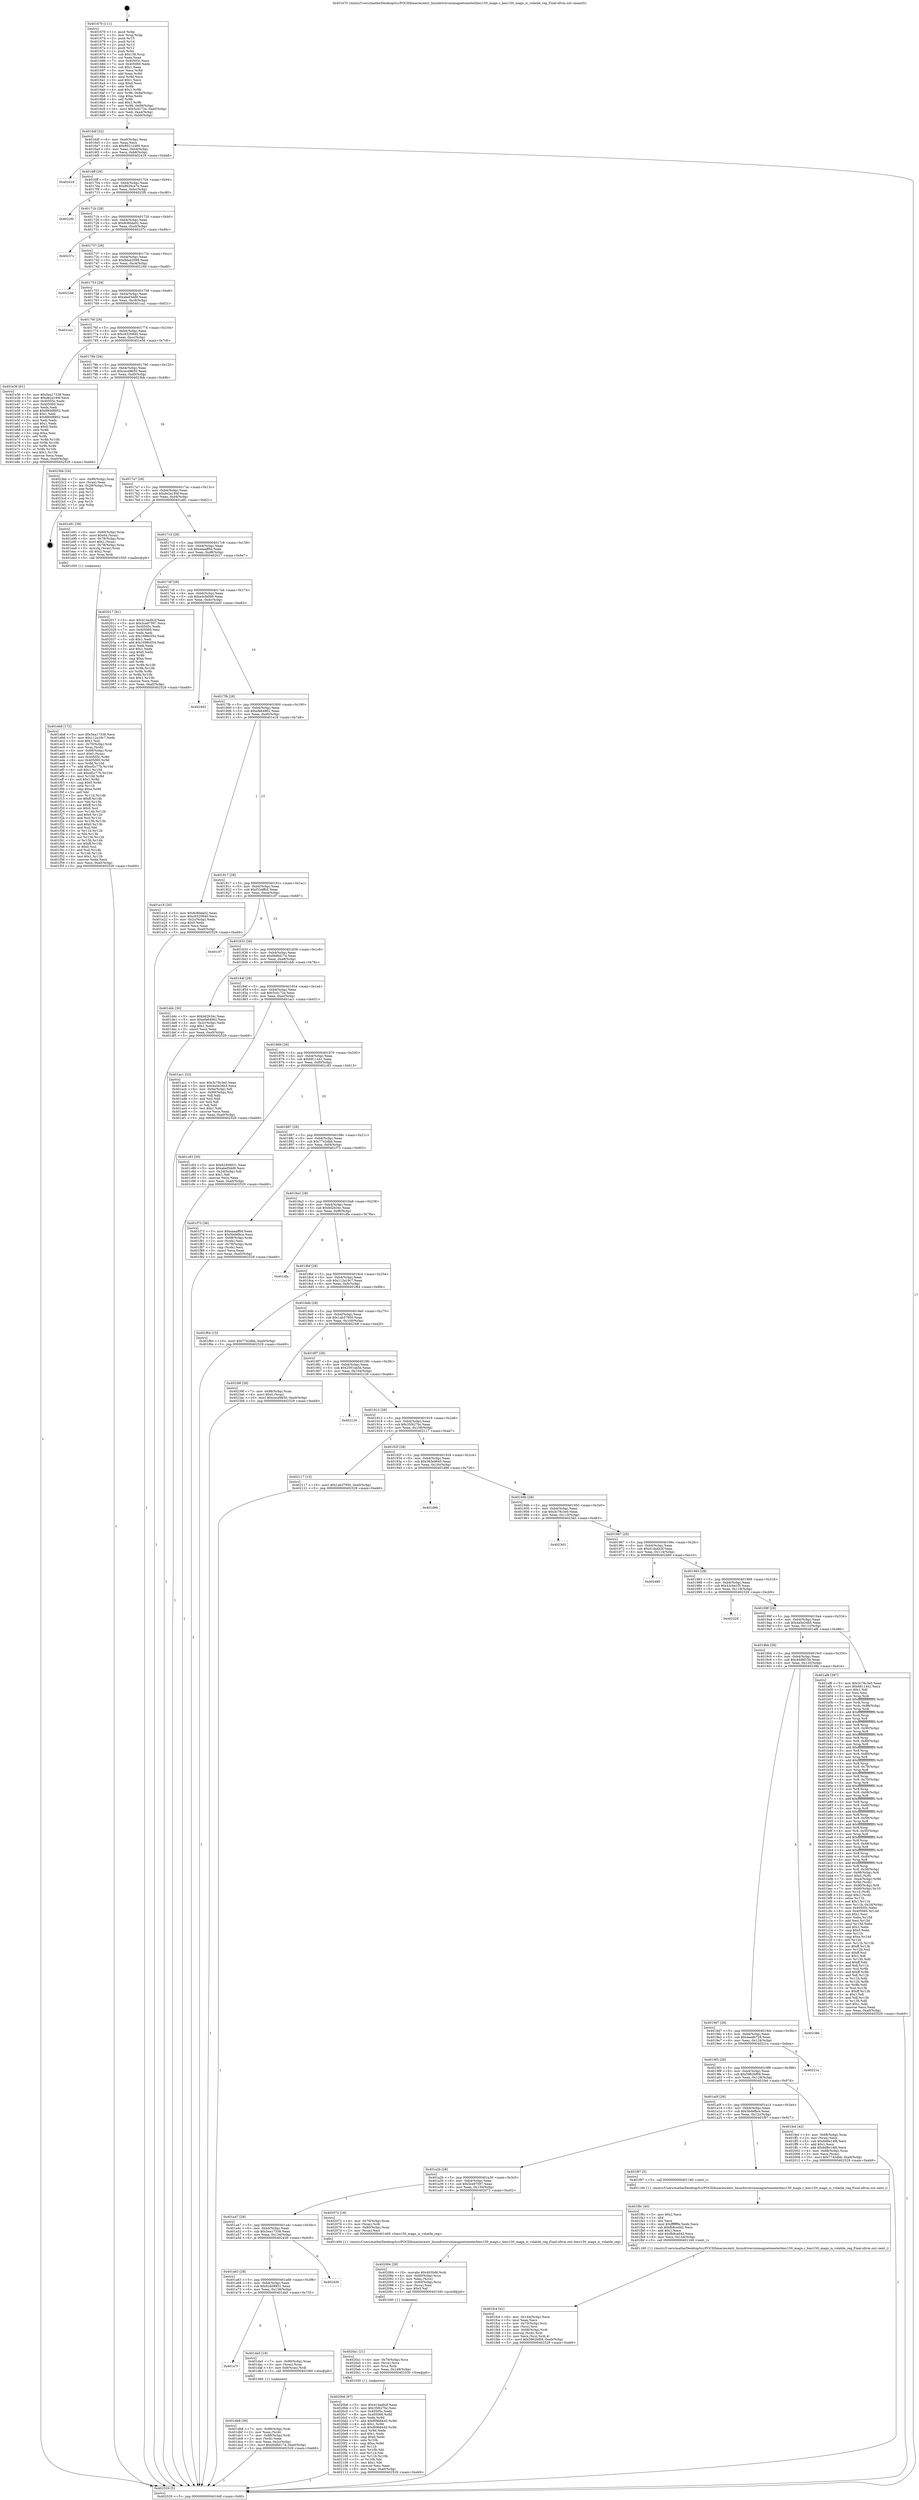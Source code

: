 digraph "0x401670" {
  label = "0x401670 (/mnt/c/Users/mathe/Desktop/tcc/POCII/binaries/extr_linuxdriversiiomagnetometerbmc150_magn.c_bmc150_magn_is_volatile_reg_Final-ollvm.out::main(0))"
  labelloc = "t"
  node[shape=record]

  Entry [label="",width=0.3,height=0.3,shape=circle,fillcolor=black,style=filled]
  "0x4016df" [label="{
     0x4016df [32]\l
     | [instrs]\l
     &nbsp;&nbsp;0x4016df \<+6\>: mov -0xa0(%rbp),%eax\l
     &nbsp;&nbsp;0x4016e5 \<+2\>: mov %eax,%ecx\l
     &nbsp;&nbsp;0x4016e7 \<+6\>: sub $0x80212489,%ecx\l
     &nbsp;&nbsp;0x4016ed \<+6\>: mov %eax,-0xb4(%rbp)\l
     &nbsp;&nbsp;0x4016f3 \<+6\>: mov %ecx,-0xb8(%rbp)\l
     &nbsp;&nbsp;0x4016f9 \<+6\>: je 0000000000402418 \<main+0xda8\>\l
  }"]
  "0x402418" [label="{
     0x402418\l
  }", style=dashed]
  "0x4016ff" [label="{
     0x4016ff [28]\l
     | [instrs]\l
     &nbsp;&nbsp;0x4016ff \<+5\>: jmp 0000000000401704 \<main+0x94\>\l
     &nbsp;&nbsp;0x401704 \<+6\>: mov -0xb4(%rbp),%eax\l
     &nbsp;&nbsp;0x40170a \<+5\>: sub $0x8626ce7e,%eax\l
     &nbsp;&nbsp;0x40170f \<+6\>: mov %eax,-0xbc(%rbp)\l
     &nbsp;&nbsp;0x401715 \<+6\>: je 00000000004022f0 \<main+0xc80\>\l
  }"]
  Exit [label="",width=0.3,height=0.3,shape=circle,fillcolor=black,style=filled,peripheries=2]
  "0x4022f0" [label="{
     0x4022f0\l
  }", style=dashed]
  "0x40171b" [label="{
     0x40171b [28]\l
     | [instrs]\l
     &nbsp;&nbsp;0x40171b \<+5\>: jmp 0000000000401720 \<main+0xb0\>\l
     &nbsp;&nbsp;0x401720 \<+6\>: mov -0xb4(%rbp),%eax\l
     &nbsp;&nbsp;0x401726 \<+5\>: sub $0x8c80da02,%eax\l
     &nbsp;&nbsp;0x40172b \<+6\>: mov %eax,-0xc0(%rbp)\l
     &nbsp;&nbsp;0x401731 \<+6\>: je 000000000040237c \<main+0xd0c\>\l
  }"]
  "0x4020b6" [label="{
     0x4020b6 [97]\l
     | [instrs]\l
     &nbsp;&nbsp;0x4020b6 \<+5\>: mov $0x414a4b2f,%eax\l
     &nbsp;&nbsp;0x4020bb \<+5\>: mov $0x35f427bc,%esi\l
     &nbsp;&nbsp;0x4020c0 \<+7\>: mov 0x40505c,%edx\l
     &nbsp;&nbsp;0x4020c7 \<+8\>: mov 0x405060,%r8d\l
     &nbsp;&nbsp;0x4020cf \<+3\>: mov %edx,%r9d\l
     &nbsp;&nbsp;0x4020d2 \<+7\>: add $0xf09b8445,%r9d\l
     &nbsp;&nbsp;0x4020d9 \<+4\>: sub $0x1,%r9d\l
     &nbsp;&nbsp;0x4020dd \<+7\>: sub $0xf09b8445,%r9d\l
     &nbsp;&nbsp;0x4020e4 \<+4\>: imul %r9d,%edx\l
     &nbsp;&nbsp;0x4020e8 \<+3\>: and $0x1,%edx\l
     &nbsp;&nbsp;0x4020eb \<+3\>: cmp $0x0,%edx\l
     &nbsp;&nbsp;0x4020ee \<+4\>: sete %r10b\l
     &nbsp;&nbsp;0x4020f2 \<+4\>: cmp $0xa,%r8d\l
     &nbsp;&nbsp;0x4020f6 \<+4\>: setl %r11b\l
     &nbsp;&nbsp;0x4020fa \<+3\>: mov %r10b,%bl\l
     &nbsp;&nbsp;0x4020fd \<+3\>: and %r11b,%bl\l
     &nbsp;&nbsp;0x402100 \<+3\>: xor %r11b,%r10b\l
     &nbsp;&nbsp;0x402103 \<+3\>: or %r10b,%bl\l
     &nbsp;&nbsp;0x402106 \<+3\>: test $0x1,%bl\l
     &nbsp;&nbsp;0x402109 \<+3\>: cmovne %esi,%eax\l
     &nbsp;&nbsp;0x40210c \<+6\>: mov %eax,-0xa0(%rbp)\l
     &nbsp;&nbsp;0x402112 \<+5\>: jmp 0000000000402529 \<main+0xeb9\>\l
  }"]
  "0x40237c" [label="{
     0x40237c\l
  }", style=dashed]
  "0x401737" [label="{
     0x401737 [28]\l
     | [instrs]\l
     &nbsp;&nbsp;0x401737 \<+5\>: jmp 000000000040173c \<main+0xcc\>\l
     &nbsp;&nbsp;0x40173c \<+6\>: mov -0xb4(%rbp),%eax\l
     &nbsp;&nbsp;0x401742 \<+5\>: sub $0x8dab2098,%eax\l
     &nbsp;&nbsp;0x401747 \<+6\>: mov %eax,-0xc4(%rbp)\l
     &nbsp;&nbsp;0x40174d \<+6\>: je 000000000040216d \<main+0xafd\>\l
  }"]
  "0x4020a1" [label="{
     0x4020a1 [21]\l
     | [instrs]\l
     &nbsp;&nbsp;0x4020a1 \<+4\>: mov -0x70(%rbp),%rcx\l
     &nbsp;&nbsp;0x4020a5 \<+3\>: mov (%rcx),%rcx\l
     &nbsp;&nbsp;0x4020a8 \<+3\>: mov %rcx,%rdi\l
     &nbsp;&nbsp;0x4020ab \<+6\>: mov %eax,-0x148(%rbp)\l
     &nbsp;&nbsp;0x4020b1 \<+5\>: call 0000000000401030 \<free@plt\>\l
     | [calls]\l
     &nbsp;&nbsp;0x401030 \{1\} (unknown)\l
  }"]
  "0x40216d" [label="{
     0x40216d\l
  }", style=dashed]
  "0x401753" [label="{
     0x401753 [28]\l
     | [instrs]\l
     &nbsp;&nbsp;0x401753 \<+5\>: jmp 0000000000401758 \<main+0xe8\>\l
     &nbsp;&nbsp;0x401758 \<+6\>: mov -0xb4(%rbp),%eax\l
     &nbsp;&nbsp;0x40175e \<+5\>: sub $0xabef3dd9,%eax\l
     &nbsp;&nbsp;0x401763 \<+6\>: mov %eax,-0xc8(%rbp)\l
     &nbsp;&nbsp;0x401769 \<+6\>: je 0000000000401ca1 \<main+0x631\>\l
  }"]
  "0x402084" [label="{
     0x402084 [29]\l
     | [instrs]\l
     &nbsp;&nbsp;0x402084 \<+10\>: movabs $0x4030d6,%rdi\l
     &nbsp;&nbsp;0x40208e \<+4\>: mov -0x60(%rbp),%rcx\l
     &nbsp;&nbsp;0x402092 \<+2\>: mov %eax,(%rcx)\l
     &nbsp;&nbsp;0x402094 \<+4\>: mov -0x60(%rbp),%rcx\l
     &nbsp;&nbsp;0x402098 \<+2\>: mov (%rcx),%esi\l
     &nbsp;&nbsp;0x40209a \<+2\>: mov $0x0,%al\l
     &nbsp;&nbsp;0x40209c \<+5\>: call 0000000000401040 \<printf@plt\>\l
     | [calls]\l
     &nbsp;&nbsp;0x401040 \{1\} (unknown)\l
  }"]
  "0x401ca1" [label="{
     0x401ca1\l
  }", style=dashed]
  "0x40176f" [label="{
     0x40176f [28]\l
     | [instrs]\l
     &nbsp;&nbsp;0x40176f \<+5\>: jmp 0000000000401774 \<main+0x104\>\l
     &nbsp;&nbsp;0x401774 \<+6\>: mov -0xb4(%rbp),%eax\l
     &nbsp;&nbsp;0x40177a \<+5\>: sub $0xc6320840,%eax\l
     &nbsp;&nbsp;0x40177f \<+6\>: mov %eax,-0xcc(%rbp)\l
     &nbsp;&nbsp;0x401785 \<+6\>: je 0000000000401e36 \<main+0x7c6\>\l
  }"]
  "0x401fc4" [label="{
     0x401fc4 [41]\l
     | [instrs]\l
     &nbsp;&nbsp;0x401fc4 \<+6\>: mov -0x144(%rbp),%ecx\l
     &nbsp;&nbsp;0x401fca \<+3\>: imul %eax,%ecx\l
     &nbsp;&nbsp;0x401fcd \<+4\>: mov -0x70(%rbp),%rsi\l
     &nbsp;&nbsp;0x401fd1 \<+3\>: mov (%rsi),%rsi\l
     &nbsp;&nbsp;0x401fd4 \<+4\>: mov -0x68(%rbp),%rdi\l
     &nbsp;&nbsp;0x401fd8 \<+3\>: movslq (%rdi),%rdi\l
     &nbsp;&nbsp;0x401fdb \<+3\>: mov %ecx,(%rsi,%rdi,4)\l
     &nbsp;&nbsp;0x401fde \<+10\>: movl $0x5962bf09,-0xa0(%rbp)\l
     &nbsp;&nbsp;0x401fe8 \<+5\>: jmp 0000000000402529 \<main+0xeb9\>\l
  }"]
  "0x401e36" [label="{
     0x401e36 [91]\l
     | [instrs]\l
     &nbsp;&nbsp;0x401e36 \<+5\>: mov $0x5ea17338,%eax\l
     &nbsp;&nbsp;0x401e3b \<+5\>: mov $0xde2a194f,%ecx\l
     &nbsp;&nbsp;0x401e40 \<+7\>: mov 0x40505c,%edx\l
     &nbsp;&nbsp;0x401e47 \<+7\>: mov 0x405060,%esi\l
     &nbsp;&nbsp;0x401e4e \<+2\>: mov %edx,%edi\l
     &nbsp;&nbsp;0x401e50 \<+6\>: add $0x880d8952,%edi\l
     &nbsp;&nbsp;0x401e56 \<+3\>: sub $0x1,%edi\l
     &nbsp;&nbsp;0x401e59 \<+6\>: sub $0x880d8952,%edi\l
     &nbsp;&nbsp;0x401e5f \<+3\>: imul %edi,%edx\l
     &nbsp;&nbsp;0x401e62 \<+3\>: and $0x1,%edx\l
     &nbsp;&nbsp;0x401e65 \<+3\>: cmp $0x0,%edx\l
     &nbsp;&nbsp;0x401e68 \<+4\>: sete %r8b\l
     &nbsp;&nbsp;0x401e6c \<+3\>: cmp $0xa,%esi\l
     &nbsp;&nbsp;0x401e6f \<+4\>: setl %r9b\l
     &nbsp;&nbsp;0x401e73 \<+3\>: mov %r8b,%r10b\l
     &nbsp;&nbsp;0x401e76 \<+3\>: and %r9b,%r10b\l
     &nbsp;&nbsp;0x401e79 \<+3\>: xor %r9b,%r8b\l
     &nbsp;&nbsp;0x401e7c \<+3\>: or %r8b,%r10b\l
     &nbsp;&nbsp;0x401e7f \<+4\>: test $0x1,%r10b\l
     &nbsp;&nbsp;0x401e83 \<+3\>: cmovne %ecx,%eax\l
     &nbsp;&nbsp;0x401e86 \<+6\>: mov %eax,-0xa0(%rbp)\l
     &nbsp;&nbsp;0x401e8c \<+5\>: jmp 0000000000402529 \<main+0xeb9\>\l
  }"]
  "0x40178b" [label="{
     0x40178b [28]\l
     | [instrs]\l
     &nbsp;&nbsp;0x40178b \<+5\>: jmp 0000000000401790 \<main+0x120\>\l
     &nbsp;&nbsp;0x401790 \<+6\>: mov -0xb4(%rbp),%eax\l
     &nbsp;&nbsp;0x401796 \<+5\>: sub $0xcecd9b50,%eax\l
     &nbsp;&nbsp;0x40179b \<+6\>: mov %eax,-0xd0(%rbp)\l
     &nbsp;&nbsp;0x4017a1 \<+6\>: je 00000000004023bb \<main+0xd4b\>\l
  }"]
  "0x401f9c" [label="{
     0x401f9c [40]\l
     | [instrs]\l
     &nbsp;&nbsp;0x401f9c \<+5\>: mov $0x2,%ecx\l
     &nbsp;&nbsp;0x401fa1 \<+1\>: cltd\l
     &nbsp;&nbsp;0x401fa2 \<+2\>: idiv %ecx\l
     &nbsp;&nbsp;0x401fa4 \<+6\>: imul $0xfffffffe,%edx,%ecx\l
     &nbsp;&nbsp;0x401faa \<+6\>: sub $0xfb8ced42,%ecx\l
     &nbsp;&nbsp;0x401fb0 \<+3\>: add $0x1,%ecx\l
     &nbsp;&nbsp;0x401fb3 \<+6\>: add $0xfb8ced42,%ecx\l
     &nbsp;&nbsp;0x401fb9 \<+6\>: mov %ecx,-0x144(%rbp)\l
     &nbsp;&nbsp;0x401fbf \<+5\>: call 0000000000401160 \<next_i\>\l
     | [calls]\l
     &nbsp;&nbsp;0x401160 \{1\} (/mnt/c/Users/mathe/Desktop/tcc/POCII/binaries/extr_linuxdriversiiomagnetometerbmc150_magn.c_bmc150_magn_is_volatile_reg_Final-ollvm.out::next_i)\l
  }"]
  "0x4023bb" [label="{
     0x4023bb [24]\l
     | [instrs]\l
     &nbsp;&nbsp;0x4023bb \<+7\>: mov -0x98(%rbp),%rax\l
     &nbsp;&nbsp;0x4023c2 \<+2\>: mov (%rax),%eax\l
     &nbsp;&nbsp;0x4023c4 \<+4\>: lea -0x28(%rbp),%rsp\l
     &nbsp;&nbsp;0x4023c8 \<+1\>: pop %rbx\l
     &nbsp;&nbsp;0x4023c9 \<+2\>: pop %r12\l
     &nbsp;&nbsp;0x4023cb \<+2\>: pop %r13\l
     &nbsp;&nbsp;0x4023cd \<+2\>: pop %r14\l
     &nbsp;&nbsp;0x4023cf \<+2\>: pop %r15\l
     &nbsp;&nbsp;0x4023d1 \<+1\>: pop %rbp\l
     &nbsp;&nbsp;0x4023d2 \<+1\>: ret\l
  }"]
  "0x4017a7" [label="{
     0x4017a7 [28]\l
     | [instrs]\l
     &nbsp;&nbsp;0x4017a7 \<+5\>: jmp 00000000004017ac \<main+0x13c\>\l
     &nbsp;&nbsp;0x4017ac \<+6\>: mov -0xb4(%rbp),%eax\l
     &nbsp;&nbsp;0x4017b2 \<+5\>: sub $0xde2a194f,%eax\l
     &nbsp;&nbsp;0x4017b7 \<+6\>: mov %eax,-0xd4(%rbp)\l
     &nbsp;&nbsp;0x4017bd \<+6\>: je 0000000000401e91 \<main+0x821\>\l
  }"]
  "0x401eb8" [label="{
     0x401eb8 [172]\l
     | [instrs]\l
     &nbsp;&nbsp;0x401eb8 \<+5\>: mov $0x5ea17338,%ecx\l
     &nbsp;&nbsp;0x401ebd \<+5\>: mov $0x112a19c7,%edx\l
     &nbsp;&nbsp;0x401ec2 \<+3\>: mov $0x1,%sil\l
     &nbsp;&nbsp;0x401ec5 \<+4\>: mov -0x70(%rbp),%rdi\l
     &nbsp;&nbsp;0x401ec9 \<+3\>: mov %rax,(%rdi)\l
     &nbsp;&nbsp;0x401ecc \<+4\>: mov -0x68(%rbp),%rax\l
     &nbsp;&nbsp;0x401ed0 \<+6\>: movl $0x0,(%rax)\l
     &nbsp;&nbsp;0x401ed6 \<+8\>: mov 0x40505c,%r8d\l
     &nbsp;&nbsp;0x401ede \<+8\>: mov 0x405060,%r9d\l
     &nbsp;&nbsp;0x401ee6 \<+3\>: mov %r8d,%r10d\l
     &nbsp;&nbsp;0x401ee9 \<+7\>: add $0xef2c77b,%r10d\l
     &nbsp;&nbsp;0x401ef0 \<+4\>: sub $0x1,%r10d\l
     &nbsp;&nbsp;0x401ef4 \<+7\>: sub $0xef2c77b,%r10d\l
     &nbsp;&nbsp;0x401efb \<+4\>: imul %r10d,%r8d\l
     &nbsp;&nbsp;0x401eff \<+4\>: and $0x1,%r8d\l
     &nbsp;&nbsp;0x401f03 \<+4\>: cmp $0x0,%r8d\l
     &nbsp;&nbsp;0x401f07 \<+4\>: sete %r11b\l
     &nbsp;&nbsp;0x401f0b \<+4\>: cmp $0xa,%r9d\l
     &nbsp;&nbsp;0x401f0f \<+3\>: setl %bl\l
     &nbsp;&nbsp;0x401f12 \<+3\>: mov %r11b,%r14b\l
     &nbsp;&nbsp;0x401f15 \<+4\>: xor $0xff,%r14b\l
     &nbsp;&nbsp;0x401f19 \<+3\>: mov %bl,%r15b\l
     &nbsp;&nbsp;0x401f1c \<+4\>: xor $0xff,%r15b\l
     &nbsp;&nbsp;0x401f20 \<+4\>: xor $0x0,%sil\l
     &nbsp;&nbsp;0x401f24 \<+3\>: mov %r14b,%r12b\l
     &nbsp;&nbsp;0x401f27 \<+4\>: and $0x0,%r12b\l
     &nbsp;&nbsp;0x401f2b \<+3\>: and %sil,%r11b\l
     &nbsp;&nbsp;0x401f2e \<+3\>: mov %r15b,%r13b\l
     &nbsp;&nbsp;0x401f31 \<+4\>: and $0x0,%r13b\l
     &nbsp;&nbsp;0x401f35 \<+3\>: and %sil,%bl\l
     &nbsp;&nbsp;0x401f38 \<+3\>: or %r11b,%r12b\l
     &nbsp;&nbsp;0x401f3b \<+3\>: or %bl,%r13b\l
     &nbsp;&nbsp;0x401f3e \<+3\>: xor %r13b,%r12b\l
     &nbsp;&nbsp;0x401f41 \<+3\>: or %r15b,%r14b\l
     &nbsp;&nbsp;0x401f44 \<+4\>: xor $0xff,%r14b\l
     &nbsp;&nbsp;0x401f48 \<+4\>: or $0x0,%sil\l
     &nbsp;&nbsp;0x401f4c \<+3\>: and %sil,%r14b\l
     &nbsp;&nbsp;0x401f4f \<+3\>: or %r14b,%r12b\l
     &nbsp;&nbsp;0x401f52 \<+4\>: test $0x1,%r12b\l
     &nbsp;&nbsp;0x401f56 \<+3\>: cmovne %edx,%ecx\l
     &nbsp;&nbsp;0x401f59 \<+6\>: mov %ecx,-0xa0(%rbp)\l
     &nbsp;&nbsp;0x401f5f \<+5\>: jmp 0000000000402529 \<main+0xeb9\>\l
  }"]
  "0x401e91" [label="{
     0x401e91 [39]\l
     | [instrs]\l
     &nbsp;&nbsp;0x401e91 \<+4\>: mov -0x80(%rbp),%rax\l
     &nbsp;&nbsp;0x401e95 \<+6\>: movl $0x64,(%rax)\l
     &nbsp;&nbsp;0x401e9b \<+4\>: mov -0x78(%rbp),%rax\l
     &nbsp;&nbsp;0x401e9f \<+6\>: movl $0x1,(%rax)\l
     &nbsp;&nbsp;0x401ea5 \<+4\>: mov -0x78(%rbp),%rax\l
     &nbsp;&nbsp;0x401ea9 \<+3\>: movslq (%rax),%rax\l
     &nbsp;&nbsp;0x401eac \<+4\>: shl $0x2,%rax\l
     &nbsp;&nbsp;0x401eb0 \<+3\>: mov %rax,%rdi\l
     &nbsp;&nbsp;0x401eb3 \<+5\>: call 0000000000401050 \<malloc@plt\>\l
     | [calls]\l
     &nbsp;&nbsp;0x401050 \{1\} (unknown)\l
  }"]
  "0x4017c3" [label="{
     0x4017c3 [28]\l
     | [instrs]\l
     &nbsp;&nbsp;0x4017c3 \<+5\>: jmp 00000000004017c8 \<main+0x158\>\l
     &nbsp;&nbsp;0x4017c8 \<+6\>: mov -0xb4(%rbp),%eax\l
     &nbsp;&nbsp;0x4017ce \<+5\>: sub $0xeaaaff0d,%eax\l
     &nbsp;&nbsp;0x4017d3 \<+6\>: mov %eax,-0xd8(%rbp)\l
     &nbsp;&nbsp;0x4017d9 \<+6\>: je 0000000000402017 \<main+0x9a7\>\l
  }"]
  "0x401db8" [label="{
     0x401db8 [36]\l
     | [instrs]\l
     &nbsp;&nbsp;0x401db8 \<+7\>: mov -0x88(%rbp),%rdi\l
     &nbsp;&nbsp;0x401dbf \<+2\>: mov %eax,(%rdi)\l
     &nbsp;&nbsp;0x401dc1 \<+7\>: mov -0x88(%rbp),%rdi\l
     &nbsp;&nbsp;0x401dc8 \<+2\>: mov (%rdi),%eax\l
     &nbsp;&nbsp;0x401dca \<+3\>: mov %eax,-0x2c(%rbp)\l
     &nbsp;&nbsp;0x401dcd \<+10\>: movl $0xfdd6d174,-0xa0(%rbp)\l
     &nbsp;&nbsp;0x401dd7 \<+5\>: jmp 0000000000402529 \<main+0xeb9\>\l
  }"]
  "0x402017" [label="{
     0x402017 [91]\l
     | [instrs]\l
     &nbsp;&nbsp;0x402017 \<+5\>: mov $0x414a4b2f,%eax\l
     &nbsp;&nbsp;0x40201c \<+5\>: mov $0x5ce97597,%ecx\l
     &nbsp;&nbsp;0x402021 \<+7\>: mov 0x40505c,%edx\l
     &nbsp;&nbsp;0x402028 \<+7\>: mov 0x405060,%esi\l
     &nbsp;&nbsp;0x40202f \<+2\>: mov %edx,%edi\l
     &nbsp;&nbsp;0x402031 \<+6\>: sub $0x1698c054,%edi\l
     &nbsp;&nbsp;0x402037 \<+3\>: sub $0x1,%edi\l
     &nbsp;&nbsp;0x40203a \<+6\>: add $0x1698c054,%edi\l
     &nbsp;&nbsp;0x402040 \<+3\>: imul %edi,%edx\l
     &nbsp;&nbsp;0x402043 \<+3\>: and $0x1,%edx\l
     &nbsp;&nbsp;0x402046 \<+3\>: cmp $0x0,%edx\l
     &nbsp;&nbsp;0x402049 \<+4\>: sete %r8b\l
     &nbsp;&nbsp;0x40204d \<+3\>: cmp $0xa,%esi\l
     &nbsp;&nbsp;0x402050 \<+4\>: setl %r9b\l
     &nbsp;&nbsp;0x402054 \<+3\>: mov %r8b,%r10b\l
     &nbsp;&nbsp;0x402057 \<+3\>: and %r9b,%r10b\l
     &nbsp;&nbsp;0x40205a \<+3\>: xor %r9b,%r8b\l
     &nbsp;&nbsp;0x40205d \<+3\>: or %r8b,%r10b\l
     &nbsp;&nbsp;0x402060 \<+4\>: test $0x1,%r10b\l
     &nbsp;&nbsp;0x402064 \<+3\>: cmovne %ecx,%eax\l
     &nbsp;&nbsp;0x402067 \<+6\>: mov %eax,-0xa0(%rbp)\l
     &nbsp;&nbsp;0x40206d \<+5\>: jmp 0000000000402529 \<main+0xeb9\>\l
  }"]
  "0x4017df" [label="{
     0x4017df [28]\l
     | [instrs]\l
     &nbsp;&nbsp;0x4017df \<+5\>: jmp 00000000004017e4 \<main+0x174\>\l
     &nbsp;&nbsp;0x4017e4 \<+6\>: mov -0xb4(%rbp),%eax\l
     &nbsp;&nbsp;0x4017ea \<+5\>: sub $0xedcfa0b9,%eax\l
     &nbsp;&nbsp;0x4017ef \<+6\>: mov %eax,-0xdc(%rbp)\l
     &nbsp;&nbsp;0x4017f5 \<+6\>: je 00000000004024d3 \<main+0xe63\>\l
  }"]
  "0x401a7f" [label="{
     0x401a7f\l
  }", style=dashed]
  "0x4024d3" [label="{
     0x4024d3\l
  }", style=dashed]
  "0x4017fb" [label="{
     0x4017fb [28]\l
     | [instrs]\l
     &nbsp;&nbsp;0x4017fb \<+5\>: jmp 0000000000401800 \<main+0x190\>\l
     &nbsp;&nbsp;0x401800 \<+6\>: mov -0xb4(%rbp),%eax\l
     &nbsp;&nbsp;0x401806 \<+5\>: sub $0xefa64962,%eax\l
     &nbsp;&nbsp;0x40180b \<+6\>: mov %eax,-0xe0(%rbp)\l
     &nbsp;&nbsp;0x401811 \<+6\>: je 0000000000401e18 \<main+0x7a8\>\l
  }"]
  "0x401da5" [label="{
     0x401da5 [19]\l
     | [instrs]\l
     &nbsp;&nbsp;0x401da5 \<+7\>: mov -0x90(%rbp),%rax\l
     &nbsp;&nbsp;0x401dac \<+3\>: mov (%rax),%rax\l
     &nbsp;&nbsp;0x401daf \<+4\>: mov 0x8(%rax),%rdi\l
     &nbsp;&nbsp;0x401db3 \<+5\>: call 0000000000401060 \<atoi@plt\>\l
     | [calls]\l
     &nbsp;&nbsp;0x401060 \{1\} (unknown)\l
  }"]
  "0x401e18" [label="{
     0x401e18 [30]\l
     | [instrs]\l
     &nbsp;&nbsp;0x401e18 \<+5\>: mov $0x8c80da02,%eax\l
     &nbsp;&nbsp;0x401e1d \<+5\>: mov $0xc6320840,%ecx\l
     &nbsp;&nbsp;0x401e22 \<+3\>: mov -0x2c(%rbp),%edx\l
     &nbsp;&nbsp;0x401e25 \<+3\>: cmp $0x0,%edx\l
     &nbsp;&nbsp;0x401e28 \<+3\>: cmove %ecx,%eax\l
     &nbsp;&nbsp;0x401e2b \<+6\>: mov %eax,-0xa0(%rbp)\l
     &nbsp;&nbsp;0x401e31 \<+5\>: jmp 0000000000402529 \<main+0xeb9\>\l
  }"]
  "0x401817" [label="{
     0x401817 [28]\l
     | [instrs]\l
     &nbsp;&nbsp;0x401817 \<+5\>: jmp 000000000040181c \<main+0x1ac\>\l
     &nbsp;&nbsp;0x40181c \<+6\>: mov -0xb4(%rbp),%eax\l
     &nbsp;&nbsp;0x401822 \<+5\>: sub $0xf1b4ffc0,%eax\l
     &nbsp;&nbsp;0x401827 \<+6\>: mov %eax,-0xe4(%rbp)\l
     &nbsp;&nbsp;0x40182d \<+6\>: je 0000000000401cf7 \<main+0x687\>\l
  }"]
  "0x401a63" [label="{
     0x401a63 [28]\l
     | [instrs]\l
     &nbsp;&nbsp;0x401a63 \<+5\>: jmp 0000000000401a68 \<main+0x3f8\>\l
     &nbsp;&nbsp;0x401a68 \<+6\>: mov -0xb4(%rbp),%eax\l
     &nbsp;&nbsp;0x401a6e \<+5\>: sub $0x62408931,%eax\l
     &nbsp;&nbsp;0x401a73 \<+6\>: mov %eax,-0x138(%rbp)\l
     &nbsp;&nbsp;0x401a79 \<+6\>: je 0000000000401da5 \<main+0x735\>\l
  }"]
  "0x401cf7" [label="{
     0x401cf7\l
  }", style=dashed]
  "0x401833" [label="{
     0x401833 [28]\l
     | [instrs]\l
     &nbsp;&nbsp;0x401833 \<+5\>: jmp 0000000000401838 \<main+0x1c8\>\l
     &nbsp;&nbsp;0x401838 \<+6\>: mov -0xb4(%rbp),%eax\l
     &nbsp;&nbsp;0x40183e \<+5\>: sub $0xfdd6d174,%eax\l
     &nbsp;&nbsp;0x401843 \<+6\>: mov %eax,-0xe8(%rbp)\l
     &nbsp;&nbsp;0x401849 \<+6\>: je 0000000000401ddc \<main+0x76c\>\l
  }"]
  "0x402439" [label="{
     0x402439\l
  }", style=dashed]
  "0x401ddc" [label="{
     0x401ddc [30]\l
     | [instrs]\l
     &nbsp;&nbsp;0x401ddc \<+5\>: mov $0xbd2b34c,%eax\l
     &nbsp;&nbsp;0x401de1 \<+5\>: mov $0xefa64962,%ecx\l
     &nbsp;&nbsp;0x401de6 \<+3\>: mov -0x2c(%rbp),%edx\l
     &nbsp;&nbsp;0x401de9 \<+3\>: cmp $0x1,%edx\l
     &nbsp;&nbsp;0x401dec \<+3\>: cmovl %ecx,%eax\l
     &nbsp;&nbsp;0x401def \<+6\>: mov %eax,-0xa0(%rbp)\l
     &nbsp;&nbsp;0x401df5 \<+5\>: jmp 0000000000402529 \<main+0xeb9\>\l
  }"]
  "0x40184f" [label="{
     0x40184f [28]\l
     | [instrs]\l
     &nbsp;&nbsp;0x40184f \<+5\>: jmp 0000000000401854 \<main+0x1e4\>\l
     &nbsp;&nbsp;0x401854 \<+6\>: mov -0xb4(%rbp),%eax\l
     &nbsp;&nbsp;0x40185a \<+5\>: sub $0x5cd172e,%eax\l
     &nbsp;&nbsp;0x40185f \<+6\>: mov %eax,-0xec(%rbp)\l
     &nbsp;&nbsp;0x401865 \<+6\>: je 0000000000401ac1 \<main+0x451\>\l
  }"]
  "0x401a47" [label="{
     0x401a47 [28]\l
     | [instrs]\l
     &nbsp;&nbsp;0x401a47 \<+5\>: jmp 0000000000401a4c \<main+0x3dc\>\l
     &nbsp;&nbsp;0x401a4c \<+6\>: mov -0xb4(%rbp),%eax\l
     &nbsp;&nbsp;0x401a52 \<+5\>: sub $0x5ea17338,%eax\l
     &nbsp;&nbsp;0x401a57 \<+6\>: mov %eax,-0x134(%rbp)\l
     &nbsp;&nbsp;0x401a5d \<+6\>: je 0000000000402439 \<main+0xdc9\>\l
  }"]
  "0x401ac1" [label="{
     0x401ac1 [53]\l
     | [instrs]\l
     &nbsp;&nbsp;0x401ac1 \<+5\>: mov $0x3c78c3e0,%eax\l
     &nbsp;&nbsp;0x401ac6 \<+5\>: mov $0x4a5e34b5,%ecx\l
     &nbsp;&nbsp;0x401acb \<+6\>: mov -0x9a(%rbp),%dl\l
     &nbsp;&nbsp;0x401ad1 \<+7\>: mov -0x99(%rbp),%sil\l
     &nbsp;&nbsp;0x401ad8 \<+3\>: mov %dl,%dil\l
     &nbsp;&nbsp;0x401adb \<+3\>: and %sil,%dil\l
     &nbsp;&nbsp;0x401ade \<+3\>: xor %sil,%dl\l
     &nbsp;&nbsp;0x401ae1 \<+3\>: or %dl,%dil\l
     &nbsp;&nbsp;0x401ae4 \<+4\>: test $0x1,%dil\l
     &nbsp;&nbsp;0x401ae8 \<+3\>: cmovne %ecx,%eax\l
     &nbsp;&nbsp;0x401aeb \<+6\>: mov %eax,-0xa0(%rbp)\l
     &nbsp;&nbsp;0x401af1 \<+5\>: jmp 0000000000402529 \<main+0xeb9\>\l
  }"]
  "0x40186b" [label="{
     0x40186b [28]\l
     | [instrs]\l
     &nbsp;&nbsp;0x40186b \<+5\>: jmp 0000000000401870 \<main+0x200\>\l
     &nbsp;&nbsp;0x401870 \<+6\>: mov -0xb4(%rbp),%eax\l
     &nbsp;&nbsp;0x401876 \<+5\>: sub $0x6811441,%eax\l
     &nbsp;&nbsp;0x40187b \<+6\>: mov %eax,-0xf0(%rbp)\l
     &nbsp;&nbsp;0x401881 \<+6\>: je 0000000000401c83 \<main+0x613\>\l
  }"]
  "0x402529" [label="{
     0x402529 [5]\l
     | [instrs]\l
     &nbsp;&nbsp;0x402529 \<+5\>: jmp 00000000004016df \<main+0x6f\>\l
  }"]
  "0x401670" [label="{
     0x401670 [111]\l
     | [instrs]\l
     &nbsp;&nbsp;0x401670 \<+1\>: push %rbp\l
     &nbsp;&nbsp;0x401671 \<+3\>: mov %rsp,%rbp\l
     &nbsp;&nbsp;0x401674 \<+2\>: push %r15\l
     &nbsp;&nbsp;0x401676 \<+2\>: push %r14\l
     &nbsp;&nbsp;0x401678 \<+2\>: push %r13\l
     &nbsp;&nbsp;0x40167a \<+2\>: push %r12\l
     &nbsp;&nbsp;0x40167c \<+1\>: push %rbx\l
     &nbsp;&nbsp;0x40167d \<+7\>: sub $0x138,%rsp\l
     &nbsp;&nbsp;0x401684 \<+2\>: xor %eax,%eax\l
     &nbsp;&nbsp;0x401686 \<+7\>: mov 0x40505c,%ecx\l
     &nbsp;&nbsp;0x40168d \<+7\>: mov 0x405060,%edx\l
     &nbsp;&nbsp;0x401694 \<+3\>: sub $0x1,%eax\l
     &nbsp;&nbsp;0x401697 \<+3\>: mov %ecx,%r8d\l
     &nbsp;&nbsp;0x40169a \<+3\>: add %eax,%r8d\l
     &nbsp;&nbsp;0x40169d \<+4\>: imul %r8d,%ecx\l
     &nbsp;&nbsp;0x4016a1 \<+3\>: and $0x1,%ecx\l
     &nbsp;&nbsp;0x4016a4 \<+3\>: cmp $0x0,%ecx\l
     &nbsp;&nbsp;0x4016a7 \<+4\>: sete %r9b\l
     &nbsp;&nbsp;0x4016ab \<+4\>: and $0x1,%r9b\l
     &nbsp;&nbsp;0x4016af \<+7\>: mov %r9b,-0x9a(%rbp)\l
     &nbsp;&nbsp;0x4016b6 \<+3\>: cmp $0xa,%edx\l
     &nbsp;&nbsp;0x4016b9 \<+4\>: setl %r9b\l
     &nbsp;&nbsp;0x4016bd \<+4\>: and $0x1,%r9b\l
     &nbsp;&nbsp;0x4016c1 \<+7\>: mov %r9b,-0x99(%rbp)\l
     &nbsp;&nbsp;0x4016c8 \<+10\>: movl $0x5cd172e,-0xa0(%rbp)\l
     &nbsp;&nbsp;0x4016d2 \<+6\>: mov %edi,-0xa4(%rbp)\l
     &nbsp;&nbsp;0x4016d8 \<+7\>: mov %rsi,-0xb0(%rbp)\l
  }"]
  "0x402072" [label="{
     0x402072 [18]\l
     | [instrs]\l
     &nbsp;&nbsp;0x402072 \<+4\>: mov -0x70(%rbp),%rax\l
     &nbsp;&nbsp;0x402076 \<+3\>: mov (%rax),%rdi\l
     &nbsp;&nbsp;0x402079 \<+4\>: mov -0x80(%rbp),%rax\l
     &nbsp;&nbsp;0x40207d \<+2\>: mov (%rax),%esi\l
     &nbsp;&nbsp;0x40207f \<+5\>: call 0000000000401400 \<bmc150_magn_is_volatile_reg\>\l
     | [calls]\l
     &nbsp;&nbsp;0x401400 \{1\} (/mnt/c/Users/mathe/Desktop/tcc/POCII/binaries/extr_linuxdriversiiomagnetometerbmc150_magn.c_bmc150_magn_is_volatile_reg_Final-ollvm.out::bmc150_magn_is_volatile_reg)\l
  }"]
  "0x401c83" [label="{
     0x401c83 [30]\l
     | [instrs]\l
     &nbsp;&nbsp;0x401c83 \<+5\>: mov $0x62408931,%eax\l
     &nbsp;&nbsp;0x401c88 \<+5\>: mov $0xabef3dd9,%ecx\l
     &nbsp;&nbsp;0x401c8d \<+3\>: mov -0x2d(%rbp),%dl\l
     &nbsp;&nbsp;0x401c90 \<+3\>: test $0x1,%dl\l
     &nbsp;&nbsp;0x401c93 \<+3\>: cmovne %ecx,%eax\l
     &nbsp;&nbsp;0x401c96 \<+6\>: mov %eax,-0xa0(%rbp)\l
     &nbsp;&nbsp;0x401c9c \<+5\>: jmp 0000000000402529 \<main+0xeb9\>\l
  }"]
  "0x401887" [label="{
     0x401887 [28]\l
     | [instrs]\l
     &nbsp;&nbsp;0x401887 \<+5\>: jmp 000000000040188c \<main+0x21c\>\l
     &nbsp;&nbsp;0x40188c \<+6\>: mov -0xb4(%rbp),%eax\l
     &nbsp;&nbsp;0x401892 \<+5\>: sub $0x7742dbb,%eax\l
     &nbsp;&nbsp;0x401897 \<+6\>: mov %eax,-0xf4(%rbp)\l
     &nbsp;&nbsp;0x40189d \<+6\>: je 0000000000401f73 \<main+0x903\>\l
  }"]
  "0x401a2b" [label="{
     0x401a2b [28]\l
     | [instrs]\l
     &nbsp;&nbsp;0x401a2b \<+5\>: jmp 0000000000401a30 \<main+0x3c0\>\l
     &nbsp;&nbsp;0x401a30 \<+6\>: mov -0xb4(%rbp),%eax\l
     &nbsp;&nbsp;0x401a36 \<+5\>: sub $0x5ce97597,%eax\l
     &nbsp;&nbsp;0x401a3b \<+6\>: mov %eax,-0x130(%rbp)\l
     &nbsp;&nbsp;0x401a41 \<+6\>: je 0000000000402072 \<main+0xa02\>\l
  }"]
  "0x401f73" [label="{
     0x401f73 [36]\l
     | [instrs]\l
     &nbsp;&nbsp;0x401f73 \<+5\>: mov $0xeaaaff0d,%eax\l
     &nbsp;&nbsp;0x401f78 \<+5\>: mov $0x5bdefbce,%ecx\l
     &nbsp;&nbsp;0x401f7d \<+4\>: mov -0x68(%rbp),%rdx\l
     &nbsp;&nbsp;0x401f81 \<+2\>: mov (%rdx),%esi\l
     &nbsp;&nbsp;0x401f83 \<+4\>: mov -0x78(%rbp),%rdx\l
     &nbsp;&nbsp;0x401f87 \<+2\>: cmp (%rdx),%esi\l
     &nbsp;&nbsp;0x401f89 \<+3\>: cmovl %ecx,%eax\l
     &nbsp;&nbsp;0x401f8c \<+6\>: mov %eax,-0xa0(%rbp)\l
     &nbsp;&nbsp;0x401f92 \<+5\>: jmp 0000000000402529 \<main+0xeb9\>\l
  }"]
  "0x4018a3" [label="{
     0x4018a3 [28]\l
     | [instrs]\l
     &nbsp;&nbsp;0x4018a3 \<+5\>: jmp 00000000004018a8 \<main+0x238\>\l
     &nbsp;&nbsp;0x4018a8 \<+6\>: mov -0xb4(%rbp),%eax\l
     &nbsp;&nbsp;0x4018ae \<+5\>: sub $0xbd2b34c,%eax\l
     &nbsp;&nbsp;0x4018b3 \<+6\>: mov %eax,-0xf8(%rbp)\l
     &nbsp;&nbsp;0x4018b9 \<+6\>: je 0000000000401dfa \<main+0x78a\>\l
  }"]
  "0x401f97" [label="{
     0x401f97 [5]\l
     | [instrs]\l
     &nbsp;&nbsp;0x401f97 \<+5\>: call 0000000000401160 \<next_i\>\l
     | [calls]\l
     &nbsp;&nbsp;0x401160 \{1\} (/mnt/c/Users/mathe/Desktop/tcc/POCII/binaries/extr_linuxdriversiiomagnetometerbmc150_magn.c_bmc150_magn_is_volatile_reg_Final-ollvm.out::next_i)\l
  }"]
  "0x401dfa" [label="{
     0x401dfa\l
  }", style=dashed]
  "0x4018bf" [label="{
     0x4018bf [28]\l
     | [instrs]\l
     &nbsp;&nbsp;0x4018bf \<+5\>: jmp 00000000004018c4 \<main+0x254\>\l
     &nbsp;&nbsp;0x4018c4 \<+6\>: mov -0xb4(%rbp),%eax\l
     &nbsp;&nbsp;0x4018ca \<+5\>: sub $0x112a19c7,%eax\l
     &nbsp;&nbsp;0x4018cf \<+6\>: mov %eax,-0xfc(%rbp)\l
     &nbsp;&nbsp;0x4018d5 \<+6\>: je 0000000000401f64 \<main+0x8f4\>\l
  }"]
  "0x401a0f" [label="{
     0x401a0f [28]\l
     | [instrs]\l
     &nbsp;&nbsp;0x401a0f \<+5\>: jmp 0000000000401a14 \<main+0x3a4\>\l
     &nbsp;&nbsp;0x401a14 \<+6\>: mov -0xb4(%rbp),%eax\l
     &nbsp;&nbsp;0x401a1a \<+5\>: sub $0x5bdefbce,%eax\l
     &nbsp;&nbsp;0x401a1f \<+6\>: mov %eax,-0x12c(%rbp)\l
     &nbsp;&nbsp;0x401a25 \<+6\>: je 0000000000401f97 \<main+0x927\>\l
  }"]
  "0x401f64" [label="{
     0x401f64 [15]\l
     | [instrs]\l
     &nbsp;&nbsp;0x401f64 \<+10\>: movl $0x7742dbb,-0xa0(%rbp)\l
     &nbsp;&nbsp;0x401f6e \<+5\>: jmp 0000000000402529 \<main+0xeb9\>\l
  }"]
  "0x4018db" [label="{
     0x4018db [28]\l
     | [instrs]\l
     &nbsp;&nbsp;0x4018db \<+5\>: jmp 00000000004018e0 \<main+0x270\>\l
     &nbsp;&nbsp;0x4018e0 \<+6\>: mov -0xb4(%rbp),%eax\l
     &nbsp;&nbsp;0x4018e6 \<+5\>: sub $0x1ab37950,%eax\l
     &nbsp;&nbsp;0x4018eb \<+6\>: mov %eax,-0x100(%rbp)\l
     &nbsp;&nbsp;0x4018f1 \<+6\>: je 000000000040239f \<main+0xd2f\>\l
  }"]
  "0x401fed" [label="{
     0x401fed [42]\l
     | [instrs]\l
     &nbsp;&nbsp;0x401fed \<+4\>: mov -0x68(%rbp),%rax\l
     &nbsp;&nbsp;0x401ff1 \<+2\>: mov (%rax),%ecx\l
     &nbsp;&nbsp;0x401ff3 \<+6\>: sub $0x8d8e14fd,%ecx\l
     &nbsp;&nbsp;0x401ff9 \<+3\>: add $0x1,%ecx\l
     &nbsp;&nbsp;0x401ffc \<+6\>: add $0x8d8e14fd,%ecx\l
     &nbsp;&nbsp;0x402002 \<+4\>: mov -0x68(%rbp),%rax\l
     &nbsp;&nbsp;0x402006 \<+2\>: mov %ecx,(%rax)\l
     &nbsp;&nbsp;0x402008 \<+10\>: movl $0x7742dbb,-0xa0(%rbp)\l
     &nbsp;&nbsp;0x402012 \<+5\>: jmp 0000000000402529 \<main+0xeb9\>\l
  }"]
  "0x40239f" [label="{
     0x40239f [28]\l
     | [instrs]\l
     &nbsp;&nbsp;0x40239f \<+7\>: mov -0x98(%rbp),%rax\l
     &nbsp;&nbsp;0x4023a6 \<+6\>: movl $0x0,(%rax)\l
     &nbsp;&nbsp;0x4023ac \<+10\>: movl $0xcecd9b50,-0xa0(%rbp)\l
     &nbsp;&nbsp;0x4023b6 \<+5\>: jmp 0000000000402529 \<main+0xeb9\>\l
  }"]
  "0x4018f7" [label="{
     0x4018f7 [28]\l
     | [instrs]\l
     &nbsp;&nbsp;0x4018f7 \<+5\>: jmp 00000000004018fc \<main+0x28c\>\l
     &nbsp;&nbsp;0x4018fc \<+6\>: mov -0xb4(%rbp),%eax\l
     &nbsp;&nbsp;0x401902 \<+5\>: sub $0x2591da5d,%eax\l
     &nbsp;&nbsp;0x401907 \<+6\>: mov %eax,-0x104(%rbp)\l
     &nbsp;&nbsp;0x40190d \<+6\>: je 0000000000402126 \<main+0xab6\>\l
  }"]
  "0x4019f3" [label="{
     0x4019f3 [28]\l
     | [instrs]\l
     &nbsp;&nbsp;0x4019f3 \<+5\>: jmp 00000000004019f8 \<main+0x388\>\l
     &nbsp;&nbsp;0x4019f8 \<+6\>: mov -0xb4(%rbp),%eax\l
     &nbsp;&nbsp;0x4019fe \<+5\>: sub $0x5962bf09,%eax\l
     &nbsp;&nbsp;0x401a03 \<+6\>: mov %eax,-0x128(%rbp)\l
     &nbsp;&nbsp;0x401a09 \<+6\>: je 0000000000401fed \<main+0x97d\>\l
  }"]
  "0x402126" [label="{
     0x402126\l
  }", style=dashed]
  "0x401913" [label="{
     0x401913 [28]\l
     | [instrs]\l
     &nbsp;&nbsp;0x401913 \<+5\>: jmp 0000000000401918 \<main+0x2a8\>\l
     &nbsp;&nbsp;0x401918 \<+6\>: mov -0xb4(%rbp),%eax\l
     &nbsp;&nbsp;0x40191e \<+5\>: sub $0x35f427bc,%eax\l
     &nbsp;&nbsp;0x401923 \<+6\>: mov %eax,-0x108(%rbp)\l
     &nbsp;&nbsp;0x401929 \<+6\>: je 0000000000402117 \<main+0xaa7\>\l
  }"]
  "0x40221a" [label="{
     0x40221a\l
  }", style=dashed]
  "0x402117" [label="{
     0x402117 [15]\l
     | [instrs]\l
     &nbsp;&nbsp;0x402117 \<+10\>: movl $0x1ab37950,-0xa0(%rbp)\l
     &nbsp;&nbsp;0x402121 \<+5\>: jmp 0000000000402529 \<main+0xeb9\>\l
  }"]
  "0x40192f" [label="{
     0x40192f [28]\l
     | [instrs]\l
     &nbsp;&nbsp;0x40192f \<+5\>: jmp 0000000000401934 \<main+0x2c4\>\l
     &nbsp;&nbsp;0x401934 \<+6\>: mov -0xb4(%rbp),%eax\l
     &nbsp;&nbsp;0x40193a \<+5\>: sub $0x363e9645,%eax\l
     &nbsp;&nbsp;0x40193f \<+6\>: mov %eax,-0x10c(%rbp)\l
     &nbsp;&nbsp;0x401945 \<+6\>: je 0000000000401d96 \<main+0x726\>\l
  }"]
  "0x4019d7" [label="{
     0x4019d7 [28]\l
     | [instrs]\l
     &nbsp;&nbsp;0x4019d7 \<+5\>: jmp 00000000004019dc \<main+0x36c\>\l
     &nbsp;&nbsp;0x4019dc \<+6\>: mov -0xb4(%rbp),%eax\l
     &nbsp;&nbsp;0x4019e2 \<+5\>: sub $0x4eed6728,%eax\l
     &nbsp;&nbsp;0x4019e7 \<+6\>: mov %eax,-0x124(%rbp)\l
     &nbsp;&nbsp;0x4019ed \<+6\>: je 000000000040221a \<main+0xbaa\>\l
  }"]
  "0x401d96" [label="{
     0x401d96\l
  }", style=dashed]
  "0x40194b" [label="{
     0x40194b [28]\l
     | [instrs]\l
     &nbsp;&nbsp;0x40194b \<+5\>: jmp 0000000000401950 \<main+0x2e0\>\l
     &nbsp;&nbsp;0x401950 \<+6\>: mov -0xb4(%rbp),%eax\l
     &nbsp;&nbsp;0x401956 \<+5\>: sub $0x3c78c3e0,%eax\l
     &nbsp;&nbsp;0x40195b \<+6\>: mov %eax,-0x110(%rbp)\l
     &nbsp;&nbsp;0x401961 \<+6\>: je 00000000004023d3 \<main+0xd63\>\l
  }"]
  "0x40238b" [label="{
     0x40238b\l
  }", style=dashed]
  "0x4023d3" [label="{
     0x4023d3\l
  }", style=dashed]
  "0x401967" [label="{
     0x401967 [28]\l
     | [instrs]\l
     &nbsp;&nbsp;0x401967 \<+5\>: jmp 000000000040196c \<main+0x2fc\>\l
     &nbsp;&nbsp;0x40196c \<+6\>: mov -0xb4(%rbp),%eax\l
     &nbsp;&nbsp;0x401972 \<+5\>: sub $0x414a4b2f,%eax\l
     &nbsp;&nbsp;0x401977 \<+6\>: mov %eax,-0x114(%rbp)\l
     &nbsp;&nbsp;0x40197d \<+6\>: je 0000000000402480 \<main+0xe10\>\l
  }"]
  "0x4019bb" [label="{
     0x4019bb [28]\l
     | [instrs]\l
     &nbsp;&nbsp;0x4019bb \<+5\>: jmp 00000000004019c0 \<main+0x350\>\l
     &nbsp;&nbsp;0x4019c0 \<+6\>: mov -0xb4(%rbp),%eax\l
     &nbsp;&nbsp;0x4019c6 \<+5\>: sub $0x4d48f15b,%eax\l
     &nbsp;&nbsp;0x4019cb \<+6\>: mov %eax,-0x120(%rbp)\l
     &nbsp;&nbsp;0x4019d1 \<+6\>: je 000000000040238b \<main+0xd1b\>\l
  }"]
  "0x402480" [label="{
     0x402480\l
  }", style=dashed]
  "0x401983" [label="{
     0x401983 [28]\l
     | [instrs]\l
     &nbsp;&nbsp;0x401983 \<+5\>: jmp 0000000000401988 \<main+0x318\>\l
     &nbsp;&nbsp;0x401988 \<+6\>: mov -0xb4(%rbp),%eax\l
     &nbsp;&nbsp;0x40198e \<+5\>: sub $0x43cbe1f5,%eax\l
     &nbsp;&nbsp;0x401993 \<+6\>: mov %eax,-0x118(%rbp)\l
     &nbsp;&nbsp;0x401999 \<+6\>: je 0000000000402329 \<main+0xcb9\>\l
  }"]
  "0x401af6" [label="{
     0x401af6 [397]\l
     | [instrs]\l
     &nbsp;&nbsp;0x401af6 \<+5\>: mov $0x3c78c3e0,%eax\l
     &nbsp;&nbsp;0x401afb \<+5\>: mov $0x6811441,%ecx\l
     &nbsp;&nbsp;0x401b00 \<+2\>: mov $0x1,%dl\l
     &nbsp;&nbsp;0x401b02 \<+2\>: xor %esi,%esi\l
     &nbsp;&nbsp;0x401b04 \<+3\>: mov %rsp,%rdi\l
     &nbsp;&nbsp;0x401b07 \<+4\>: add $0xfffffffffffffff0,%rdi\l
     &nbsp;&nbsp;0x401b0b \<+3\>: mov %rdi,%rsp\l
     &nbsp;&nbsp;0x401b0e \<+7\>: mov %rdi,-0x98(%rbp)\l
     &nbsp;&nbsp;0x401b15 \<+3\>: mov %rsp,%rdi\l
     &nbsp;&nbsp;0x401b18 \<+4\>: add $0xfffffffffffffff0,%rdi\l
     &nbsp;&nbsp;0x401b1c \<+3\>: mov %rdi,%rsp\l
     &nbsp;&nbsp;0x401b1f \<+3\>: mov %rsp,%r8\l
     &nbsp;&nbsp;0x401b22 \<+4\>: add $0xfffffffffffffff0,%r8\l
     &nbsp;&nbsp;0x401b26 \<+3\>: mov %r8,%rsp\l
     &nbsp;&nbsp;0x401b29 \<+7\>: mov %r8,-0x90(%rbp)\l
     &nbsp;&nbsp;0x401b30 \<+3\>: mov %rsp,%r8\l
     &nbsp;&nbsp;0x401b33 \<+4\>: add $0xfffffffffffffff0,%r8\l
     &nbsp;&nbsp;0x401b37 \<+3\>: mov %r8,%rsp\l
     &nbsp;&nbsp;0x401b3a \<+7\>: mov %r8,-0x88(%rbp)\l
     &nbsp;&nbsp;0x401b41 \<+3\>: mov %rsp,%r8\l
     &nbsp;&nbsp;0x401b44 \<+4\>: add $0xfffffffffffffff0,%r8\l
     &nbsp;&nbsp;0x401b48 \<+3\>: mov %r8,%rsp\l
     &nbsp;&nbsp;0x401b4b \<+4\>: mov %r8,-0x80(%rbp)\l
     &nbsp;&nbsp;0x401b4f \<+3\>: mov %rsp,%r8\l
     &nbsp;&nbsp;0x401b52 \<+4\>: add $0xfffffffffffffff0,%r8\l
     &nbsp;&nbsp;0x401b56 \<+3\>: mov %r8,%rsp\l
     &nbsp;&nbsp;0x401b59 \<+4\>: mov %r8,-0x78(%rbp)\l
     &nbsp;&nbsp;0x401b5d \<+3\>: mov %rsp,%r8\l
     &nbsp;&nbsp;0x401b60 \<+4\>: add $0xfffffffffffffff0,%r8\l
     &nbsp;&nbsp;0x401b64 \<+3\>: mov %r8,%rsp\l
     &nbsp;&nbsp;0x401b67 \<+4\>: mov %r8,-0x70(%rbp)\l
     &nbsp;&nbsp;0x401b6b \<+3\>: mov %rsp,%r8\l
     &nbsp;&nbsp;0x401b6e \<+4\>: add $0xfffffffffffffff0,%r8\l
     &nbsp;&nbsp;0x401b72 \<+3\>: mov %r8,%rsp\l
     &nbsp;&nbsp;0x401b75 \<+4\>: mov %r8,-0x68(%rbp)\l
     &nbsp;&nbsp;0x401b79 \<+3\>: mov %rsp,%r8\l
     &nbsp;&nbsp;0x401b7c \<+4\>: add $0xfffffffffffffff0,%r8\l
     &nbsp;&nbsp;0x401b80 \<+3\>: mov %r8,%rsp\l
     &nbsp;&nbsp;0x401b83 \<+4\>: mov %r8,-0x60(%rbp)\l
     &nbsp;&nbsp;0x401b87 \<+3\>: mov %rsp,%r8\l
     &nbsp;&nbsp;0x401b8a \<+4\>: add $0xfffffffffffffff0,%r8\l
     &nbsp;&nbsp;0x401b8e \<+3\>: mov %r8,%rsp\l
     &nbsp;&nbsp;0x401b91 \<+4\>: mov %r8,-0x58(%rbp)\l
     &nbsp;&nbsp;0x401b95 \<+3\>: mov %rsp,%r8\l
     &nbsp;&nbsp;0x401b98 \<+4\>: add $0xfffffffffffffff0,%r8\l
     &nbsp;&nbsp;0x401b9c \<+3\>: mov %r8,%rsp\l
     &nbsp;&nbsp;0x401b9f \<+4\>: mov %r8,-0x50(%rbp)\l
     &nbsp;&nbsp;0x401ba3 \<+3\>: mov %rsp,%r8\l
     &nbsp;&nbsp;0x401ba6 \<+4\>: add $0xfffffffffffffff0,%r8\l
     &nbsp;&nbsp;0x401baa \<+3\>: mov %r8,%rsp\l
     &nbsp;&nbsp;0x401bad \<+4\>: mov %r8,-0x48(%rbp)\l
     &nbsp;&nbsp;0x401bb1 \<+3\>: mov %rsp,%r8\l
     &nbsp;&nbsp;0x401bb4 \<+4\>: add $0xfffffffffffffff0,%r8\l
     &nbsp;&nbsp;0x401bb8 \<+3\>: mov %r8,%rsp\l
     &nbsp;&nbsp;0x401bbb \<+4\>: mov %r8,-0x40(%rbp)\l
     &nbsp;&nbsp;0x401bbf \<+3\>: mov %rsp,%r8\l
     &nbsp;&nbsp;0x401bc2 \<+4\>: add $0xfffffffffffffff0,%r8\l
     &nbsp;&nbsp;0x401bc6 \<+3\>: mov %r8,%rsp\l
     &nbsp;&nbsp;0x401bc9 \<+4\>: mov %r8,-0x38(%rbp)\l
     &nbsp;&nbsp;0x401bcd \<+7\>: mov -0x98(%rbp),%r8\l
     &nbsp;&nbsp;0x401bd4 \<+7\>: movl $0x0,(%r8)\l
     &nbsp;&nbsp;0x401bdb \<+7\>: mov -0xa4(%rbp),%r9d\l
     &nbsp;&nbsp;0x401be2 \<+3\>: mov %r9d,(%rdi)\l
     &nbsp;&nbsp;0x401be5 \<+7\>: mov -0x90(%rbp),%r8\l
     &nbsp;&nbsp;0x401bec \<+7\>: mov -0xb0(%rbp),%r10\l
     &nbsp;&nbsp;0x401bf3 \<+3\>: mov %r10,(%r8)\l
     &nbsp;&nbsp;0x401bf6 \<+3\>: cmpl $0x2,(%rdi)\l
     &nbsp;&nbsp;0x401bf9 \<+4\>: setne %r11b\l
     &nbsp;&nbsp;0x401bfd \<+4\>: and $0x1,%r11b\l
     &nbsp;&nbsp;0x401c01 \<+4\>: mov %r11b,-0x2d(%rbp)\l
     &nbsp;&nbsp;0x401c05 \<+7\>: mov 0x40505c,%ebx\l
     &nbsp;&nbsp;0x401c0c \<+8\>: mov 0x405060,%r14d\l
     &nbsp;&nbsp;0x401c14 \<+3\>: sub $0x1,%esi\l
     &nbsp;&nbsp;0x401c17 \<+3\>: mov %ebx,%r15d\l
     &nbsp;&nbsp;0x401c1a \<+3\>: add %esi,%r15d\l
     &nbsp;&nbsp;0x401c1d \<+4\>: imul %r15d,%ebx\l
     &nbsp;&nbsp;0x401c21 \<+3\>: and $0x1,%ebx\l
     &nbsp;&nbsp;0x401c24 \<+3\>: cmp $0x0,%ebx\l
     &nbsp;&nbsp;0x401c27 \<+4\>: sete %r11b\l
     &nbsp;&nbsp;0x401c2b \<+4\>: cmp $0xa,%r14d\l
     &nbsp;&nbsp;0x401c2f \<+4\>: setl %r12b\l
     &nbsp;&nbsp;0x401c33 \<+3\>: mov %r11b,%r13b\l
     &nbsp;&nbsp;0x401c36 \<+4\>: xor $0xff,%r13b\l
     &nbsp;&nbsp;0x401c3a \<+3\>: mov %r12b,%sil\l
     &nbsp;&nbsp;0x401c3d \<+4\>: xor $0xff,%sil\l
     &nbsp;&nbsp;0x401c41 \<+3\>: xor $0x1,%dl\l
     &nbsp;&nbsp;0x401c44 \<+3\>: mov %r13b,%dil\l
     &nbsp;&nbsp;0x401c47 \<+4\>: and $0xff,%dil\l
     &nbsp;&nbsp;0x401c4b \<+3\>: and %dl,%r11b\l
     &nbsp;&nbsp;0x401c4e \<+3\>: mov %sil,%r8b\l
     &nbsp;&nbsp;0x401c51 \<+4\>: and $0xff,%r8b\l
     &nbsp;&nbsp;0x401c55 \<+3\>: and %dl,%r12b\l
     &nbsp;&nbsp;0x401c58 \<+3\>: or %r11b,%dil\l
     &nbsp;&nbsp;0x401c5b \<+3\>: or %r12b,%r8b\l
     &nbsp;&nbsp;0x401c5e \<+3\>: xor %r8b,%dil\l
     &nbsp;&nbsp;0x401c61 \<+3\>: or %sil,%r13b\l
     &nbsp;&nbsp;0x401c64 \<+4\>: xor $0xff,%r13b\l
     &nbsp;&nbsp;0x401c68 \<+3\>: or $0x1,%dl\l
     &nbsp;&nbsp;0x401c6b \<+3\>: and %dl,%r13b\l
     &nbsp;&nbsp;0x401c6e \<+3\>: or %r13b,%dil\l
     &nbsp;&nbsp;0x401c71 \<+4\>: test $0x1,%dil\l
     &nbsp;&nbsp;0x401c75 \<+3\>: cmovne %ecx,%eax\l
     &nbsp;&nbsp;0x401c78 \<+6\>: mov %eax,-0xa0(%rbp)\l
     &nbsp;&nbsp;0x401c7e \<+5\>: jmp 0000000000402529 \<main+0xeb9\>\l
  }"]
  "0x402329" [label="{
     0x402329\l
  }", style=dashed]
  "0x40199f" [label="{
     0x40199f [28]\l
     | [instrs]\l
     &nbsp;&nbsp;0x40199f \<+5\>: jmp 00000000004019a4 \<main+0x334\>\l
     &nbsp;&nbsp;0x4019a4 \<+6\>: mov -0xb4(%rbp),%eax\l
     &nbsp;&nbsp;0x4019aa \<+5\>: sub $0x4a5e34b5,%eax\l
     &nbsp;&nbsp;0x4019af \<+6\>: mov %eax,-0x11c(%rbp)\l
     &nbsp;&nbsp;0x4019b5 \<+6\>: je 0000000000401af6 \<main+0x486\>\l
  }"]
  Entry -> "0x401670" [label=" 1"]
  "0x4016df" -> "0x402418" [label=" 0"]
  "0x4016df" -> "0x4016ff" [label=" 18"]
  "0x4023bb" -> Exit [label=" 1"]
  "0x4016ff" -> "0x4022f0" [label=" 0"]
  "0x4016ff" -> "0x40171b" [label=" 18"]
  "0x40239f" -> "0x402529" [label=" 1"]
  "0x40171b" -> "0x40237c" [label=" 0"]
  "0x40171b" -> "0x401737" [label=" 18"]
  "0x402117" -> "0x402529" [label=" 1"]
  "0x401737" -> "0x40216d" [label=" 0"]
  "0x401737" -> "0x401753" [label=" 18"]
  "0x4020b6" -> "0x402529" [label=" 1"]
  "0x401753" -> "0x401ca1" [label=" 0"]
  "0x401753" -> "0x40176f" [label=" 18"]
  "0x4020a1" -> "0x4020b6" [label=" 1"]
  "0x40176f" -> "0x401e36" [label=" 1"]
  "0x40176f" -> "0x40178b" [label=" 17"]
  "0x402084" -> "0x4020a1" [label=" 1"]
  "0x40178b" -> "0x4023bb" [label=" 1"]
  "0x40178b" -> "0x4017a7" [label=" 16"]
  "0x402072" -> "0x402084" [label=" 1"]
  "0x4017a7" -> "0x401e91" [label=" 1"]
  "0x4017a7" -> "0x4017c3" [label=" 15"]
  "0x402017" -> "0x402529" [label=" 1"]
  "0x4017c3" -> "0x402017" [label=" 1"]
  "0x4017c3" -> "0x4017df" [label=" 14"]
  "0x401fed" -> "0x402529" [label=" 1"]
  "0x4017df" -> "0x4024d3" [label=" 0"]
  "0x4017df" -> "0x4017fb" [label=" 14"]
  "0x401fc4" -> "0x402529" [label=" 1"]
  "0x4017fb" -> "0x401e18" [label=" 1"]
  "0x4017fb" -> "0x401817" [label=" 13"]
  "0x401f9c" -> "0x401fc4" [label=" 1"]
  "0x401817" -> "0x401cf7" [label=" 0"]
  "0x401817" -> "0x401833" [label=" 13"]
  "0x401f73" -> "0x402529" [label=" 2"]
  "0x401833" -> "0x401ddc" [label=" 1"]
  "0x401833" -> "0x40184f" [label=" 12"]
  "0x401f64" -> "0x402529" [label=" 1"]
  "0x40184f" -> "0x401ac1" [label=" 1"]
  "0x40184f" -> "0x40186b" [label=" 11"]
  "0x401ac1" -> "0x402529" [label=" 1"]
  "0x401670" -> "0x4016df" [label=" 1"]
  "0x402529" -> "0x4016df" [label=" 17"]
  "0x401e91" -> "0x401eb8" [label=" 1"]
  "0x40186b" -> "0x401c83" [label=" 1"]
  "0x40186b" -> "0x401887" [label=" 10"]
  "0x401e36" -> "0x402529" [label=" 1"]
  "0x401887" -> "0x401f73" [label=" 2"]
  "0x401887" -> "0x4018a3" [label=" 8"]
  "0x401ddc" -> "0x402529" [label=" 1"]
  "0x4018a3" -> "0x401dfa" [label=" 0"]
  "0x4018a3" -> "0x4018bf" [label=" 8"]
  "0x401db8" -> "0x402529" [label=" 1"]
  "0x4018bf" -> "0x401f64" [label=" 1"]
  "0x4018bf" -> "0x4018db" [label=" 7"]
  "0x401a63" -> "0x401a7f" [label=" 0"]
  "0x4018db" -> "0x40239f" [label=" 1"]
  "0x4018db" -> "0x4018f7" [label=" 6"]
  "0x401a63" -> "0x401da5" [label=" 1"]
  "0x4018f7" -> "0x402126" [label=" 0"]
  "0x4018f7" -> "0x401913" [label=" 6"]
  "0x401a47" -> "0x401a63" [label=" 1"]
  "0x401913" -> "0x402117" [label=" 1"]
  "0x401913" -> "0x40192f" [label=" 5"]
  "0x401a47" -> "0x402439" [label=" 0"]
  "0x40192f" -> "0x401d96" [label=" 0"]
  "0x40192f" -> "0x40194b" [label=" 5"]
  "0x401a2b" -> "0x401a47" [label=" 1"]
  "0x40194b" -> "0x4023d3" [label=" 0"]
  "0x40194b" -> "0x401967" [label=" 5"]
  "0x401a2b" -> "0x402072" [label=" 1"]
  "0x401967" -> "0x402480" [label=" 0"]
  "0x401967" -> "0x401983" [label=" 5"]
  "0x401a0f" -> "0x401f97" [label=" 1"]
  "0x401983" -> "0x402329" [label=" 0"]
  "0x401983" -> "0x40199f" [label=" 5"]
  "0x401da5" -> "0x401db8" [label=" 1"]
  "0x40199f" -> "0x401af6" [label=" 1"]
  "0x40199f" -> "0x4019bb" [label=" 4"]
  "0x401a0f" -> "0x401a2b" [label=" 2"]
  "0x401af6" -> "0x402529" [label=" 1"]
  "0x401c83" -> "0x402529" [label=" 1"]
  "0x401e18" -> "0x402529" [label=" 1"]
  "0x4019bb" -> "0x40238b" [label=" 0"]
  "0x4019bb" -> "0x4019d7" [label=" 4"]
  "0x401eb8" -> "0x402529" [label=" 1"]
  "0x4019d7" -> "0x40221a" [label=" 0"]
  "0x4019d7" -> "0x4019f3" [label=" 4"]
  "0x401f97" -> "0x401f9c" [label=" 1"]
  "0x4019f3" -> "0x401fed" [label=" 1"]
  "0x4019f3" -> "0x401a0f" [label=" 3"]
}
